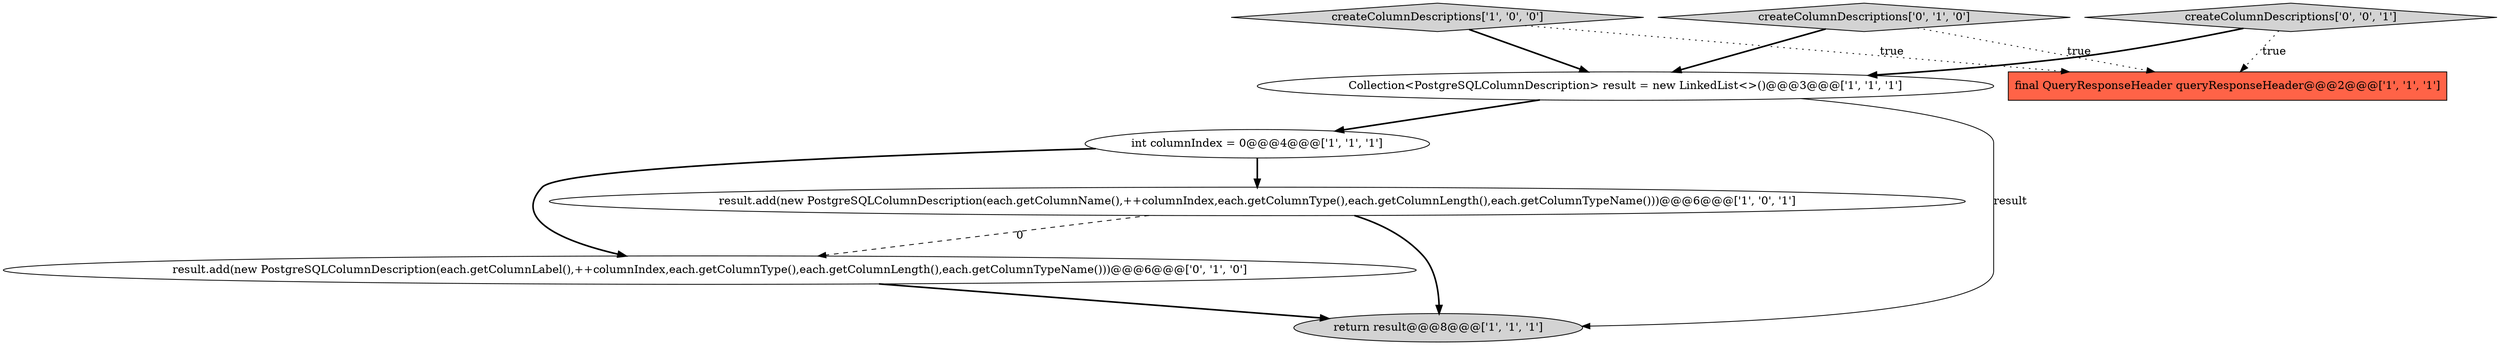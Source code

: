 digraph {
1 [style = filled, label = "createColumnDescriptions['1', '0', '0']", fillcolor = lightgray, shape = diamond image = "AAA0AAABBB1BBB"];
0 [style = filled, label = "result.add(new PostgreSQLColumnDescription(each.getColumnName(),++columnIndex,each.getColumnType(),each.getColumnLength(),each.getColumnTypeName()))@@@6@@@['1', '0', '1']", fillcolor = white, shape = ellipse image = "AAA0AAABBB1BBB"];
8 [style = filled, label = "createColumnDescriptions['0', '0', '1']", fillcolor = lightgray, shape = diamond image = "AAA0AAABBB3BBB"];
4 [style = filled, label = "return result@@@8@@@['1', '1', '1']", fillcolor = lightgray, shape = ellipse image = "AAA0AAABBB1BBB"];
7 [style = filled, label = "result.add(new PostgreSQLColumnDescription(each.getColumnLabel(),++columnIndex,each.getColumnType(),each.getColumnLength(),each.getColumnTypeName()))@@@6@@@['0', '1', '0']", fillcolor = white, shape = ellipse image = "AAA1AAABBB2BBB"];
2 [style = filled, label = "final QueryResponseHeader queryResponseHeader@@@2@@@['1', '1', '1']", fillcolor = tomato, shape = box image = "AAA0AAABBB1BBB"];
3 [style = filled, label = "Collection<PostgreSQLColumnDescription> result = new LinkedList<>()@@@3@@@['1', '1', '1']", fillcolor = white, shape = ellipse image = "AAA0AAABBB1BBB"];
5 [style = filled, label = "int columnIndex = 0@@@4@@@['1', '1', '1']", fillcolor = white, shape = ellipse image = "AAA0AAABBB1BBB"];
6 [style = filled, label = "createColumnDescriptions['0', '1', '0']", fillcolor = lightgray, shape = diamond image = "AAA0AAABBB2BBB"];
1->2 [style = dotted, label="true"];
5->0 [style = bold, label=""];
1->3 [style = bold, label=""];
0->7 [style = dashed, label="0"];
6->2 [style = dotted, label="true"];
8->2 [style = dotted, label="true"];
0->4 [style = bold, label=""];
7->4 [style = bold, label=""];
3->5 [style = bold, label=""];
6->3 [style = bold, label=""];
3->4 [style = solid, label="result"];
5->7 [style = bold, label=""];
8->3 [style = bold, label=""];
}
